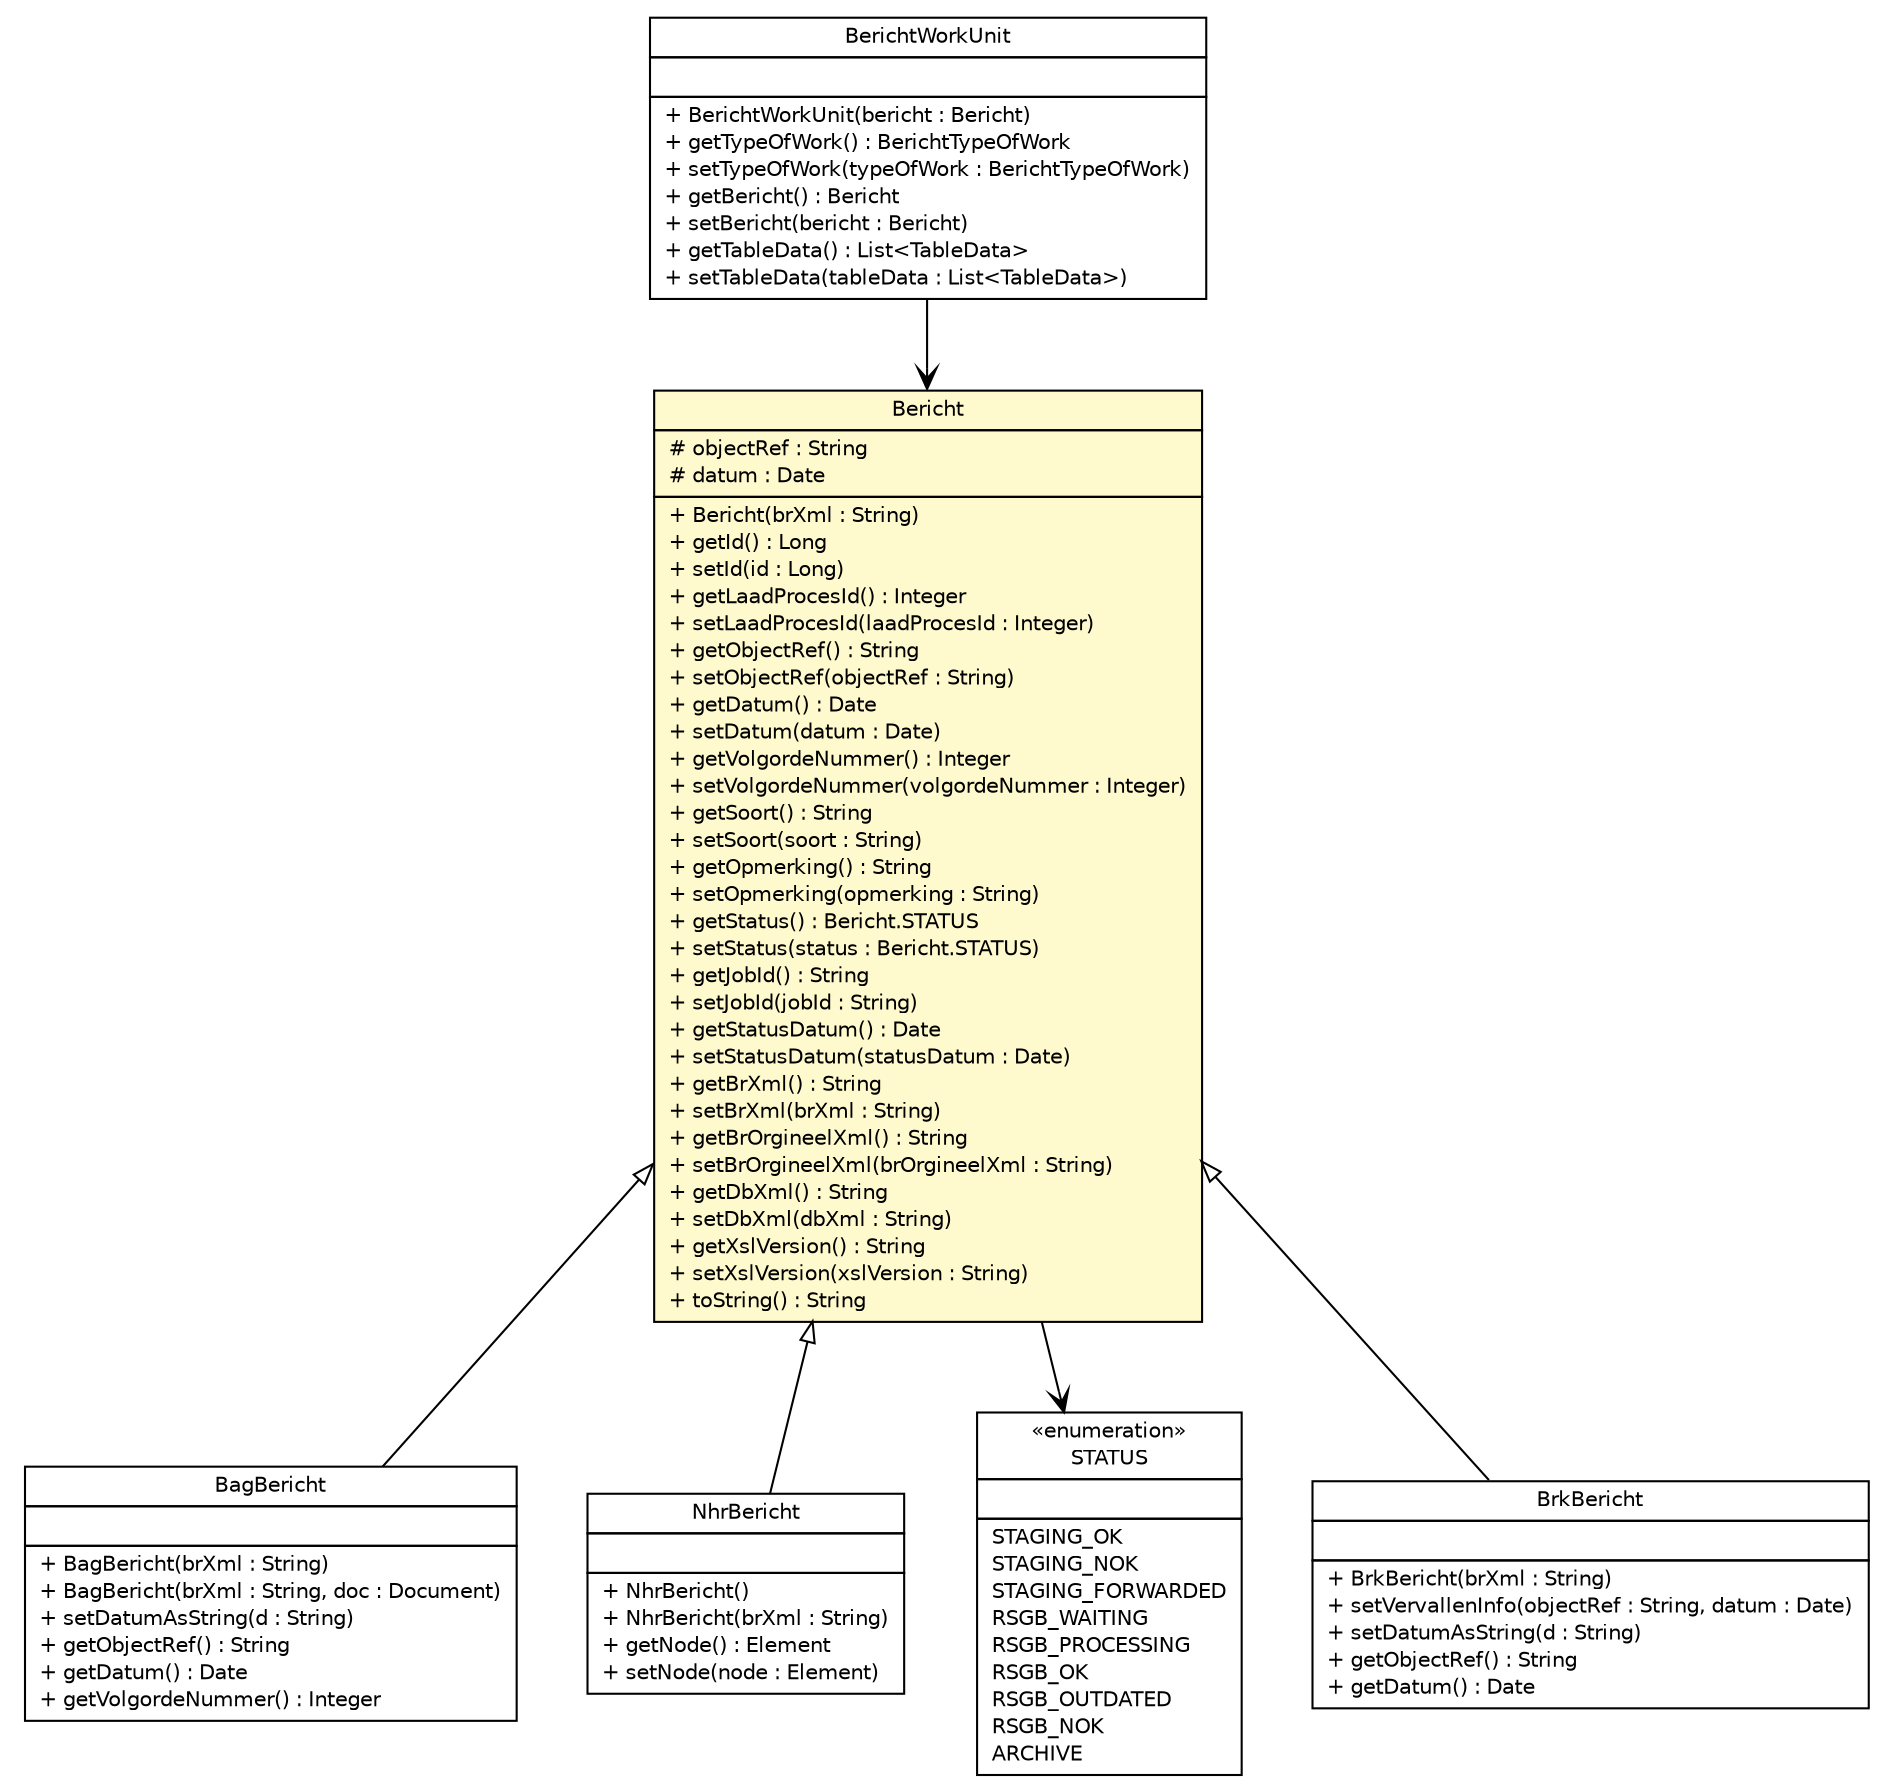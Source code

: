 #!/usr/local/bin/dot
#
# Class diagram 
# Generated by UMLGraph version R5_6-24-gf6e263 (http://www.umlgraph.org/)
#

digraph G {
	edge [fontname="Helvetica",fontsize=10,labelfontname="Helvetica",labelfontsize=10];
	node [fontname="Helvetica",fontsize=10,shape=plaintext];
	nodesep=0.25;
	ranksep=0.5;
	// nl.b3p.brmo.loader.entity.BagBericht
	c768 [label=<<table title="nl.b3p.brmo.loader.entity.BagBericht" border="0" cellborder="1" cellspacing="0" cellpadding="2" port="p" href="./BagBericht.html">
		<tr><td><table border="0" cellspacing="0" cellpadding="1">
<tr><td align="center" balign="center"> BagBericht </td></tr>
		</table></td></tr>
		<tr><td><table border="0" cellspacing="0" cellpadding="1">
<tr><td align="left" balign="left">  </td></tr>
		</table></td></tr>
		<tr><td><table border="0" cellspacing="0" cellpadding="1">
<tr><td align="left" balign="left"> + BagBericht(brXml : String) </td></tr>
<tr><td align="left" balign="left"> + BagBericht(brXml : String, doc : Document) </td></tr>
<tr><td align="left" balign="left"> + setDatumAsString(d : String) </td></tr>
<tr><td align="left" balign="left"> + getObjectRef() : String </td></tr>
<tr><td align="left" balign="left"> + getDatum() : Date </td></tr>
<tr><td align="left" balign="left"> + getVolgordeNummer() : Integer </td></tr>
		</table></td></tr>
		</table>>, URL="./BagBericht.html", fontname="Helvetica", fontcolor="black", fontsize=10.0];
	// nl.b3p.brmo.loader.entity.NhrBericht
	c769 [label=<<table title="nl.b3p.brmo.loader.entity.NhrBericht" border="0" cellborder="1" cellspacing="0" cellpadding="2" port="p" href="./NhrBericht.html">
		<tr><td><table border="0" cellspacing="0" cellpadding="1">
<tr><td align="center" balign="center"> NhrBericht </td></tr>
		</table></td></tr>
		<tr><td><table border="0" cellspacing="0" cellpadding="1">
<tr><td align="left" balign="left">  </td></tr>
		</table></td></tr>
		<tr><td><table border="0" cellspacing="0" cellpadding="1">
<tr><td align="left" balign="left"> + NhrBericht() </td></tr>
<tr><td align="left" balign="left"> + NhrBericht(brXml : String) </td></tr>
<tr><td align="left" balign="left"> + getNode() : Element </td></tr>
<tr><td align="left" balign="left"> + setNode(node : Element) </td></tr>
		</table></td></tr>
		</table>>, URL="./NhrBericht.html", fontname="Helvetica", fontcolor="black", fontsize=10.0];
	// nl.b3p.brmo.loader.entity.Bericht
	c773 [label=<<table title="nl.b3p.brmo.loader.entity.Bericht" border="0" cellborder="1" cellspacing="0" cellpadding="2" port="p" bgcolor="lemonChiffon" href="./Bericht.html">
		<tr><td><table border="0" cellspacing="0" cellpadding="1">
<tr><td align="center" balign="center"> Bericht </td></tr>
		</table></td></tr>
		<tr><td><table border="0" cellspacing="0" cellpadding="1">
<tr><td align="left" balign="left"> # objectRef : String </td></tr>
<tr><td align="left" balign="left"> # datum : Date </td></tr>
		</table></td></tr>
		<tr><td><table border="0" cellspacing="0" cellpadding="1">
<tr><td align="left" balign="left"> + Bericht(brXml : String) </td></tr>
<tr><td align="left" balign="left"> + getId() : Long </td></tr>
<tr><td align="left" balign="left"> + setId(id : Long) </td></tr>
<tr><td align="left" balign="left"> + getLaadProcesId() : Integer </td></tr>
<tr><td align="left" balign="left"> + setLaadProcesId(laadProcesId : Integer) </td></tr>
<tr><td align="left" balign="left"> + getObjectRef() : String </td></tr>
<tr><td align="left" balign="left"> + setObjectRef(objectRef : String) </td></tr>
<tr><td align="left" balign="left"> + getDatum() : Date </td></tr>
<tr><td align="left" balign="left"> + setDatum(datum : Date) </td></tr>
<tr><td align="left" balign="left"> + getVolgordeNummer() : Integer </td></tr>
<tr><td align="left" balign="left"> + setVolgordeNummer(volgordeNummer : Integer) </td></tr>
<tr><td align="left" balign="left"> + getSoort() : String </td></tr>
<tr><td align="left" balign="left"> + setSoort(soort : String) </td></tr>
<tr><td align="left" balign="left"> + getOpmerking() : String </td></tr>
<tr><td align="left" balign="left"> + setOpmerking(opmerking : String) </td></tr>
<tr><td align="left" balign="left"> + getStatus() : Bericht.STATUS </td></tr>
<tr><td align="left" balign="left"> + setStatus(status : Bericht.STATUS) </td></tr>
<tr><td align="left" balign="left"> + getJobId() : String </td></tr>
<tr><td align="left" balign="left"> + setJobId(jobId : String) </td></tr>
<tr><td align="left" balign="left"> + getStatusDatum() : Date </td></tr>
<tr><td align="left" balign="left"> + setStatusDatum(statusDatum : Date) </td></tr>
<tr><td align="left" balign="left"> + getBrXml() : String </td></tr>
<tr><td align="left" balign="left"> + setBrXml(brXml : String) </td></tr>
<tr><td align="left" balign="left"> + getBrOrgineelXml() : String </td></tr>
<tr><td align="left" balign="left"> + setBrOrgineelXml(brOrgineelXml : String) </td></tr>
<tr><td align="left" balign="left"> + getDbXml() : String </td></tr>
<tr><td align="left" balign="left"> + setDbXml(dbXml : String) </td></tr>
<tr><td align="left" balign="left"> + getXslVersion() : String </td></tr>
<tr><td align="left" balign="left"> + setXslVersion(xslVersion : String) </td></tr>
<tr><td align="left" balign="left"> + toString() : String </td></tr>
		</table></td></tr>
		</table>>, URL="./Bericht.html", fontname="Helvetica", fontcolor="black", fontsize=10.0];
	// nl.b3p.brmo.loader.entity.Bericht.STATUS
	c774 [label=<<table title="nl.b3p.brmo.loader.entity.Bericht.STATUS" border="0" cellborder="1" cellspacing="0" cellpadding="2" port="p" href="./Bericht.STATUS.html">
		<tr><td><table border="0" cellspacing="0" cellpadding="1">
<tr><td align="center" balign="center"> &#171;enumeration&#187; </td></tr>
<tr><td align="center" balign="center"> STATUS </td></tr>
		</table></td></tr>
		<tr><td><table border="0" cellspacing="0" cellpadding="1">
<tr><td align="left" balign="left">  </td></tr>
		</table></td></tr>
		<tr><td><table border="0" cellspacing="0" cellpadding="1">
<tr><td align="left" balign="left"> STAGING_OK </td></tr>
<tr><td align="left" balign="left"> STAGING_NOK </td></tr>
<tr><td align="left" balign="left"> STAGING_FORWARDED </td></tr>
<tr><td align="left" balign="left"> RSGB_WAITING </td></tr>
<tr><td align="left" balign="left"> RSGB_PROCESSING </td></tr>
<tr><td align="left" balign="left"> RSGB_OK </td></tr>
<tr><td align="left" balign="left"> RSGB_OUTDATED </td></tr>
<tr><td align="left" balign="left"> RSGB_NOK </td></tr>
<tr><td align="left" balign="left"> ARCHIVE </td></tr>
		</table></td></tr>
		</table>>, URL="./Bericht.STATUS.html", fontname="Helvetica", fontcolor="black", fontsize=10.0];
	// nl.b3p.brmo.loader.entity.BrkBericht
	c775 [label=<<table title="nl.b3p.brmo.loader.entity.BrkBericht" border="0" cellborder="1" cellspacing="0" cellpadding="2" port="p" href="./BrkBericht.html">
		<tr><td><table border="0" cellspacing="0" cellpadding="1">
<tr><td align="center" balign="center"> BrkBericht </td></tr>
		</table></td></tr>
		<tr><td><table border="0" cellspacing="0" cellpadding="1">
<tr><td align="left" balign="left">  </td></tr>
		</table></td></tr>
		<tr><td><table border="0" cellspacing="0" cellpadding="1">
<tr><td align="left" balign="left"> + BrkBericht(brXml : String) </td></tr>
<tr><td align="left" balign="left"> + setVervallenInfo(objectRef : String, datum : Date) </td></tr>
<tr><td align="left" balign="left"> + setDatumAsString(d : String) </td></tr>
<tr><td align="left" balign="left"> + getObjectRef() : String </td></tr>
<tr><td align="left" balign="left"> + getDatum() : Date </td></tr>
		</table></td></tr>
		</table>>, URL="./BrkBericht.html", fontname="Helvetica", fontcolor="black", fontsize=10.0];
	// nl.b3p.brmo.loader.pipeline.BerichtWorkUnit
	c780 [label=<<table title="nl.b3p.brmo.loader.pipeline.BerichtWorkUnit" border="0" cellborder="1" cellspacing="0" cellpadding="2" port="p" href="../pipeline/BerichtWorkUnit.html">
		<tr><td><table border="0" cellspacing="0" cellpadding="1">
<tr><td align="center" balign="center"> BerichtWorkUnit </td></tr>
		</table></td></tr>
		<tr><td><table border="0" cellspacing="0" cellpadding="1">
<tr><td align="left" balign="left">  </td></tr>
		</table></td></tr>
		<tr><td><table border="0" cellspacing="0" cellpadding="1">
<tr><td align="left" balign="left"> + BerichtWorkUnit(bericht : Bericht) </td></tr>
<tr><td align="left" balign="left"> + getTypeOfWork() : BerichtTypeOfWork </td></tr>
<tr><td align="left" balign="left"> + setTypeOfWork(typeOfWork : BerichtTypeOfWork) </td></tr>
<tr><td align="left" balign="left"> + getBericht() : Bericht </td></tr>
<tr><td align="left" balign="left"> + setBericht(bericht : Bericht) </td></tr>
<tr><td align="left" balign="left"> + getTableData() : List&lt;TableData&gt; </td></tr>
<tr><td align="left" balign="left"> + setTableData(tableData : List&lt;TableData&gt;) </td></tr>
		</table></td></tr>
		</table>>, URL="../pipeline/BerichtWorkUnit.html", fontname="Helvetica", fontcolor="black", fontsize=10.0];
	//nl.b3p.brmo.loader.entity.BagBericht extends nl.b3p.brmo.loader.entity.Bericht
	c773:p -> c768:p [dir=back,arrowtail=empty];
	//nl.b3p.brmo.loader.entity.NhrBericht extends nl.b3p.brmo.loader.entity.Bericht
	c773:p -> c769:p [dir=back,arrowtail=empty];
	//nl.b3p.brmo.loader.entity.BrkBericht extends nl.b3p.brmo.loader.entity.Bericht
	c773:p -> c775:p [dir=back,arrowtail=empty];
	// nl.b3p.brmo.loader.entity.Bericht NAVASSOC nl.b3p.brmo.loader.entity.Bericht.STATUS
	c773:p -> c774:p [taillabel="", label="", headlabel="", fontname="Helvetica", fontcolor="black", fontsize=10.0, color="black", arrowhead=open];
	// nl.b3p.brmo.loader.pipeline.BerichtWorkUnit NAVASSOC nl.b3p.brmo.loader.entity.Bericht
	c780:p -> c773:p [taillabel="", label="", headlabel="", fontname="Helvetica", fontcolor="black", fontsize=10.0, color="black", arrowhead=open];
}

